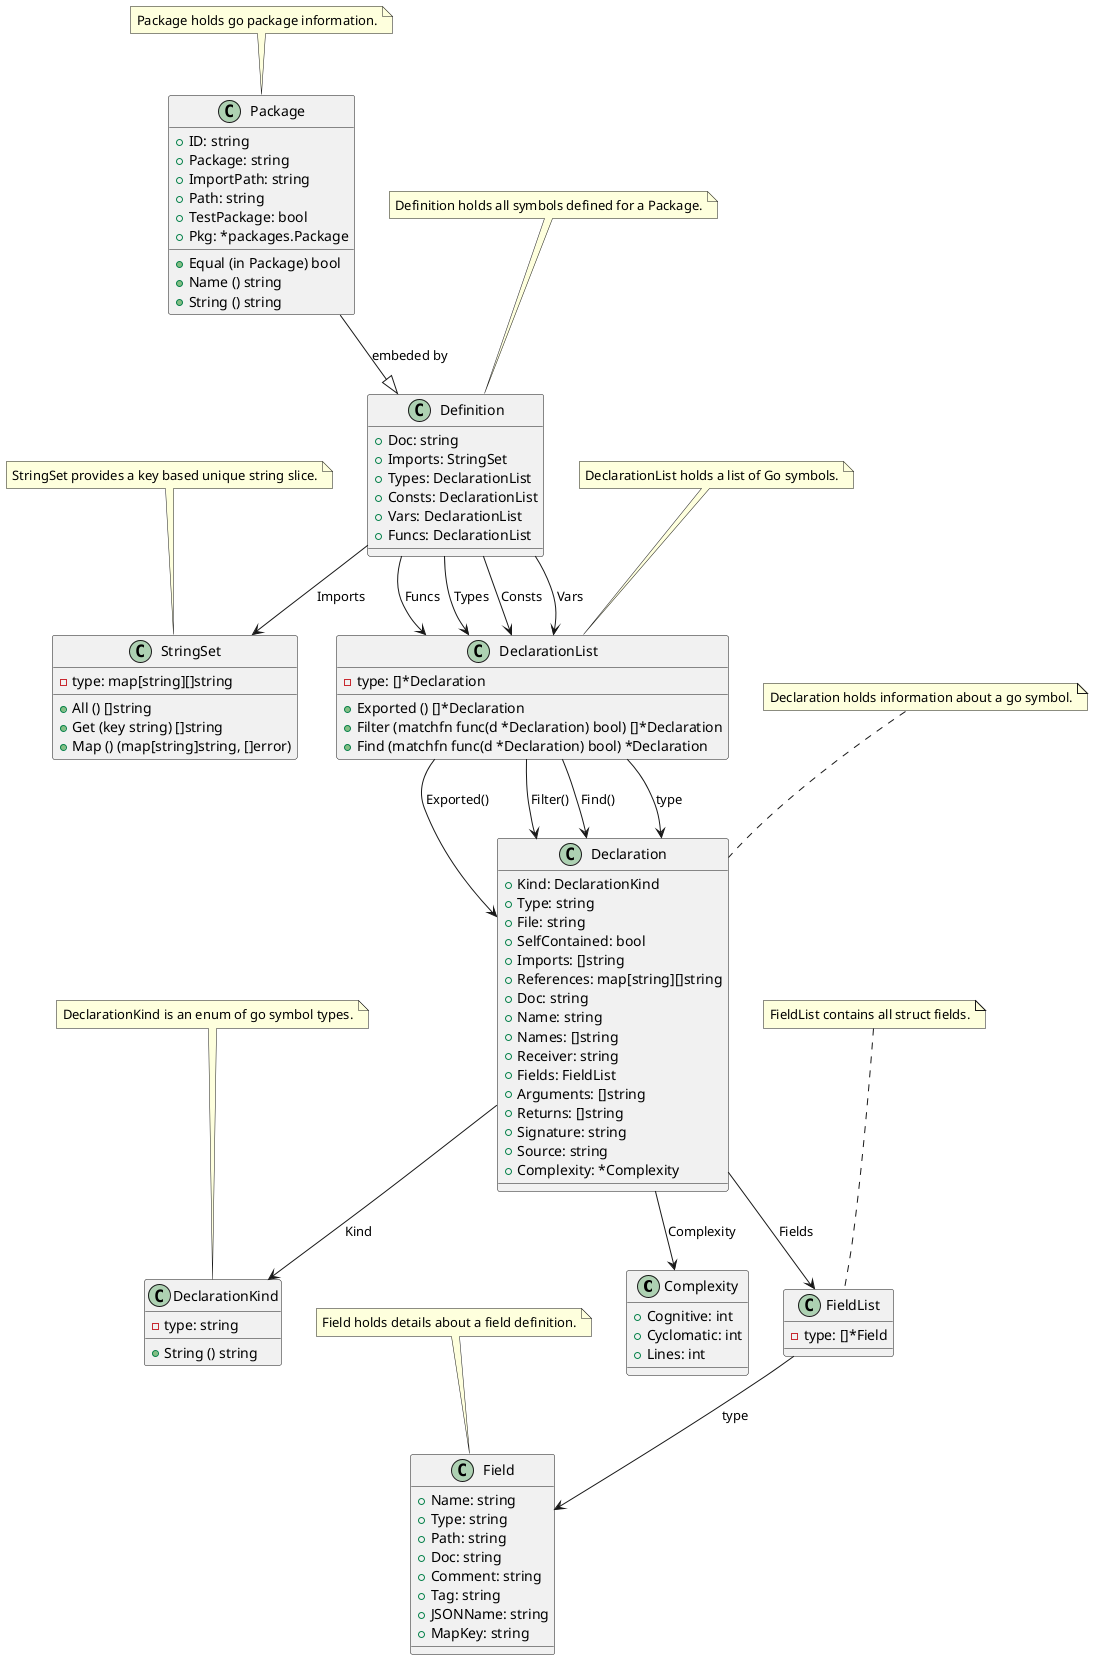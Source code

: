 @startuml

class Complexity {
  + Cognitive: int
  + Cyclomatic: int
  + Lines: int
}

class Declaration {
  + Kind: DeclarationKind
  + Type: string
  + File: string
  + SelfContained: bool
  + Imports: []string
  + References: map[string][]string
  + Doc: string
  + Name: string
  + Names: []string
  + Receiver: string
  + Fields: FieldList
  + Arguments: []string
  + Returns: []string
  + Signature: string
  + Source: string
  + Complexity: *Complexity
}

class DeclarationKind {
  - type: string
  + String () string
}

class DeclarationList {
  - type: []*Declaration
  + Exported () []*Declaration
  + Filter (matchfn func(d *Declaration) bool) []*Declaration
  + Find (matchfn func(d *Declaration) bool) *Declaration
}

class Definition {
  + Doc: string
  + Imports: StringSet
  + Types: DeclarationList
  + Consts: DeclarationList
  + Vars: DeclarationList
  + Funcs: DeclarationList
}

class Field {
  + Name: string
  + Type: string
  + Path: string
  + Doc: string
  + Comment: string
  + Tag: string
  + JSONName: string
  + MapKey: string
}

class FieldList {
  - type: []*Field
}

class Package {
  + ID: string
  + Package: string
  + ImportPath: string
  + Path: string
  + TestPackage: bool
  + Pkg: *packages.Package
  + Equal (in Package) bool
  + Name () string
  + String () string
}

class StringSet {
  - type: map[string][]string
  + All () []string
  + Get (key string) []string
  + Map () (map[string]string, []error)
}


Declaration --> DeclarationKind : Kind
Declaration --> FieldList : Fields
Declaration --> Complexity : Complexity

note top of Declaration
Declaration holds information about a go symbol.
end note



note top of DeclarationKind
DeclarationKind is an enum of go symbol types.
end note


DeclarationList --> Declaration : type

note top of DeclarationList
DeclarationList holds a list of Go symbols.
end note


DeclarationList --> Declaration : Exported()
DeclarationList --> Declaration : Filter()
DeclarationList --> Declaration : Find()
Package --|> Definition : embeded by
Definition --> StringSet : Imports
Definition --> DeclarationList : Types
Definition --> DeclarationList : Consts
Definition --> DeclarationList : Vars
Definition --> DeclarationList : Funcs

note top of Definition
Definition holds all symbols defined for a Package.
end note



note top of Field
Field holds details about a field definition.
end note


FieldList --> Field : type

note top of FieldList
FieldList contains all struct fields.
end note



note top of Package
Package holds go package information.
end note



note top of StringSet
StringSet provides a key based unique string slice.
end note



@enduml
